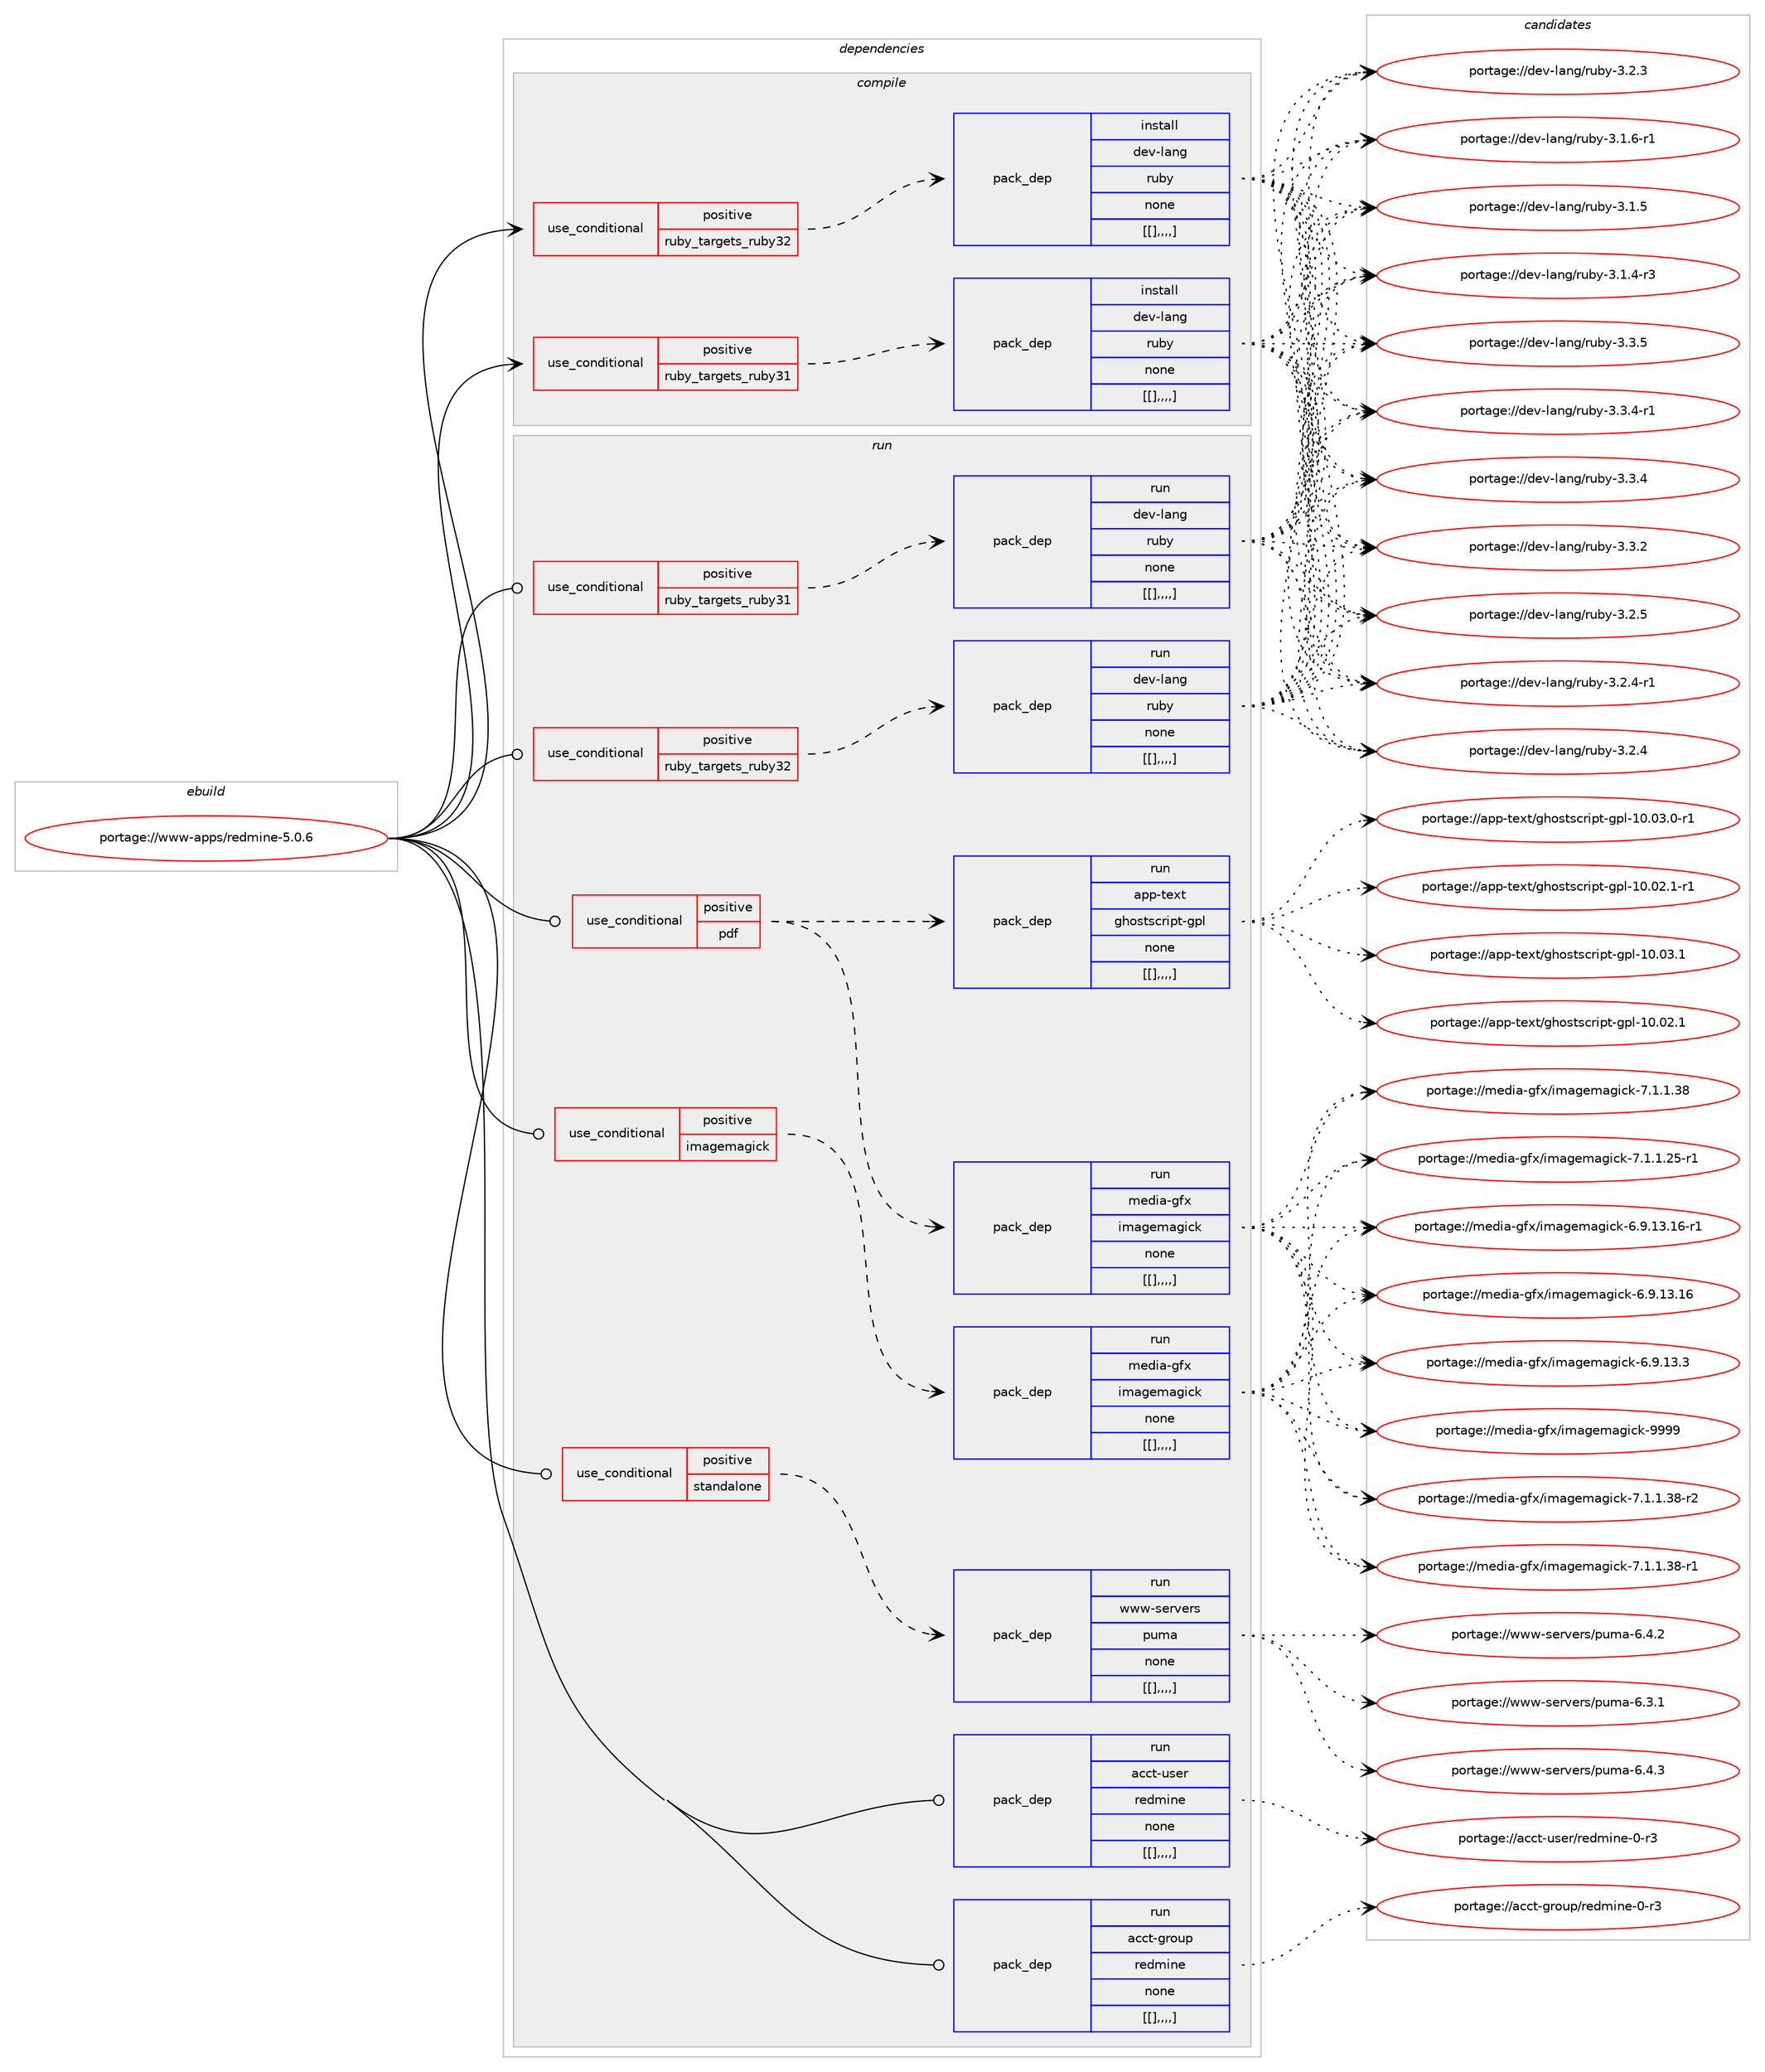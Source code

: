 digraph prolog {

# *************
# Graph options
# *************

newrank=true;
concentrate=true;
compound=true;
graph [rankdir=LR,fontname=Helvetica,fontsize=10,ranksep=1.5];#, ranksep=2.5, nodesep=0.2];
edge  [arrowhead=vee];
node  [fontname=Helvetica,fontsize=10];

# **********
# The ebuild
# **********

subgraph cluster_leftcol {
color=gray;
label=<<i>ebuild</i>>;
id [label="portage://www-apps/redmine-5.0.6", color=red, width=4, href="../www-apps/redmine-5.0.6.svg"];
}

# ****************
# The dependencies
# ****************

subgraph cluster_midcol {
color=gray;
label=<<i>dependencies</i>>;
subgraph cluster_compile {
fillcolor="#eeeeee";
style=filled;
label=<<i>compile</i>>;
subgraph cond126286 {
dependency471695 [label=<<TABLE BORDER="0" CELLBORDER="1" CELLSPACING="0" CELLPADDING="4"><TR><TD ROWSPAN="3" CELLPADDING="10">use_conditional</TD></TR><TR><TD>positive</TD></TR><TR><TD>ruby_targets_ruby31</TD></TR></TABLE>>, shape=none, color=red];
subgraph pack341863 {
dependency471731 [label=<<TABLE BORDER="0" CELLBORDER="1" CELLSPACING="0" CELLPADDING="4" WIDTH="220"><TR><TD ROWSPAN="6" CELLPADDING="30">pack_dep</TD></TR><TR><TD WIDTH="110">install</TD></TR><TR><TD>dev-lang</TD></TR><TR><TD>ruby</TD></TR><TR><TD>none</TD></TR><TR><TD>[[],,,,]</TD></TR></TABLE>>, shape=none, color=blue];
}
dependency471695:e -> dependency471731:w [weight=20,style="dashed",arrowhead="vee"];
}
id:e -> dependency471695:w [weight=20,style="solid",arrowhead="vee"];
subgraph cond126304 {
dependency471756 [label=<<TABLE BORDER="0" CELLBORDER="1" CELLSPACING="0" CELLPADDING="4"><TR><TD ROWSPAN="3" CELLPADDING="10">use_conditional</TD></TR><TR><TD>positive</TD></TR><TR><TD>ruby_targets_ruby32</TD></TR></TABLE>>, shape=none, color=red];
subgraph pack341921 {
dependency471781 [label=<<TABLE BORDER="0" CELLBORDER="1" CELLSPACING="0" CELLPADDING="4" WIDTH="220"><TR><TD ROWSPAN="6" CELLPADDING="30">pack_dep</TD></TR><TR><TD WIDTH="110">install</TD></TR><TR><TD>dev-lang</TD></TR><TR><TD>ruby</TD></TR><TR><TD>none</TD></TR><TR><TD>[[],,,,]</TD></TR></TABLE>>, shape=none, color=blue];
}
dependency471756:e -> dependency471781:w [weight=20,style="dashed",arrowhead="vee"];
}
id:e -> dependency471756:w [weight=20,style="solid",arrowhead="vee"];
}
subgraph cluster_compileandrun {
fillcolor="#eeeeee";
style=filled;
label=<<i>compile and run</i>>;
}
subgraph cluster_run {
fillcolor="#eeeeee";
style=filled;
label=<<i>run</i>>;
subgraph cond126311 {
dependency471834 [label=<<TABLE BORDER="0" CELLBORDER="1" CELLSPACING="0" CELLPADDING="4"><TR><TD ROWSPAN="3" CELLPADDING="10">use_conditional</TD></TR><TR><TD>positive</TD></TR><TR><TD>imagemagick</TD></TR></TABLE>>, shape=none, color=red];
subgraph pack341957 {
dependency471835 [label=<<TABLE BORDER="0" CELLBORDER="1" CELLSPACING="0" CELLPADDING="4" WIDTH="220"><TR><TD ROWSPAN="6" CELLPADDING="30">pack_dep</TD></TR><TR><TD WIDTH="110">run</TD></TR><TR><TD>media-gfx</TD></TR><TR><TD>imagemagick</TD></TR><TR><TD>none</TD></TR><TR><TD>[[],,,,]</TD></TR></TABLE>>, shape=none, color=blue];
}
dependency471834:e -> dependency471835:w [weight=20,style="dashed",arrowhead="vee"];
}
id:e -> dependency471834:w [weight=20,style="solid",arrowhead="odot"];
subgraph cond126327 {
dependency471875 [label=<<TABLE BORDER="0" CELLBORDER="1" CELLSPACING="0" CELLPADDING="4"><TR><TD ROWSPAN="3" CELLPADDING="10">use_conditional</TD></TR><TR><TD>positive</TD></TR><TR><TD>pdf</TD></TR></TABLE>>, shape=none, color=red];
subgraph pack342026 {
dependency471940 [label=<<TABLE BORDER="0" CELLBORDER="1" CELLSPACING="0" CELLPADDING="4" WIDTH="220"><TR><TD ROWSPAN="6" CELLPADDING="30">pack_dep</TD></TR><TR><TD WIDTH="110">run</TD></TR><TR><TD>app-text</TD></TR><TR><TD>ghostscript-gpl</TD></TR><TR><TD>none</TD></TR><TR><TD>[[],,,,]</TD></TR></TABLE>>, shape=none, color=blue];
}
dependency471875:e -> dependency471940:w [weight=20,style="dashed",arrowhead="vee"];
subgraph pack342096 {
dependency472015 [label=<<TABLE BORDER="0" CELLBORDER="1" CELLSPACING="0" CELLPADDING="4" WIDTH="220"><TR><TD ROWSPAN="6" CELLPADDING="30">pack_dep</TD></TR><TR><TD WIDTH="110">run</TD></TR><TR><TD>media-gfx</TD></TR><TR><TD>imagemagick</TD></TR><TR><TD>none</TD></TR><TR><TD>[[],,,,]</TD></TR></TABLE>>, shape=none, color=blue];
}
dependency471875:e -> dependency472015:w [weight=20,style="dashed",arrowhead="vee"];
}
id:e -> dependency471875:w [weight=20,style="solid",arrowhead="odot"];
subgraph cond126364 {
dependency472058 [label=<<TABLE BORDER="0" CELLBORDER="1" CELLSPACING="0" CELLPADDING="4"><TR><TD ROWSPAN="3" CELLPADDING="10">use_conditional</TD></TR><TR><TD>positive</TD></TR><TR><TD>ruby_targets_ruby31</TD></TR></TABLE>>, shape=none, color=red];
subgraph pack342128 {
dependency472059 [label=<<TABLE BORDER="0" CELLBORDER="1" CELLSPACING="0" CELLPADDING="4" WIDTH="220"><TR><TD ROWSPAN="6" CELLPADDING="30">pack_dep</TD></TR><TR><TD WIDTH="110">run</TD></TR><TR><TD>dev-lang</TD></TR><TR><TD>ruby</TD></TR><TR><TD>none</TD></TR><TR><TD>[[],,,,]</TD></TR></TABLE>>, shape=none, color=blue];
}
dependency472058:e -> dependency472059:w [weight=20,style="dashed",arrowhead="vee"];
}
id:e -> dependency472058:w [weight=20,style="solid",arrowhead="odot"];
subgraph cond126365 {
dependency472066 [label=<<TABLE BORDER="0" CELLBORDER="1" CELLSPACING="0" CELLPADDING="4"><TR><TD ROWSPAN="3" CELLPADDING="10">use_conditional</TD></TR><TR><TD>positive</TD></TR><TR><TD>ruby_targets_ruby32</TD></TR></TABLE>>, shape=none, color=red];
subgraph pack342134 {
dependency472106 [label=<<TABLE BORDER="0" CELLBORDER="1" CELLSPACING="0" CELLPADDING="4" WIDTH="220"><TR><TD ROWSPAN="6" CELLPADDING="30">pack_dep</TD></TR><TR><TD WIDTH="110">run</TD></TR><TR><TD>dev-lang</TD></TR><TR><TD>ruby</TD></TR><TR><TD>none</TD></TR><TR><TD>[[],,,,]</TD></TR></TABLE>>, shape=none, color=blue];
}
dependency472066:e -> dependency472106:w [weight=20,style="dashed",arrowhead="vee"];
}
id:e -> dependency472066:w [weight=20,style="solid",arrowhead="odot"];
subgraph cond126404 {
dependency472246 [label=<<TABLE BORDER="0" CELLBORDER="1" CELLSPACING="0" CELLPADDING="4"><TR><TD ROWSPAN="3" CELLPADDING="10">use_conditional</TD></TR><TR><TD>positive</TD></TR><TR><TD>standalone</TD></TR></TABLE>>, shape=none, color=red];
subgraph pack342273 {
dependency472283 [label=<<TABLE BORDER="0" CELLBORDER="1" CELLSPACING="0" CELLPADDING="4" WIDTH="220"><TR><TD ROWSPAN="6" CELLPADDING="30">pack_dep</TD></TR><TR><TD WIDTH="110">run</TD></TR><TR><TD>www-servers</TD></TR><TR><TD>puma</TD></TR><TR><TD>none</TD></TR><TR><TD>[[],,,,]</TD></TR></TABLE>>, shape=none, color=blue];
}
dependency472246:e -> dependency472283:w [weight=20,style="dashed",arrowhead="vee"];
}
id:e -> dependency472246:w [weight=20,style="solid",arrowhead="odot"];
subgraph pack342296 {
dependency472290 [label=<<TABLE BORDER="0" CELLBORDER="1" CELLSPACING="0" CELLPADDING="4" WIDTH="220"><TR><TD ROWSPAN="6" CELLPADDING="30">pack_dep</TD></TR><TR><TD WIDTH="110">run</TD></TR><TR><TD>acct-group</TD></TR><TR><TD>redmine</TD></TR><TR><TD>none</TD></TR><TR><TD>[[],,,,]</TD></TR></TABLE>>, shape=none, color=blue];
}
id:e -> dependency472290:w [weight=20,style="solid",arrowhead="odot"];
subgraph pack342335 {
dependency472375 [label=<<TABLE BORDER="0" CELLBORDER="1" CELLSPACING="0" CELLPADDING="4" WIDTH="220"><TR><TD ROWSPAN="6" CELLPADDING="30">pack_dep</TD></TR><TR><TD WIDTH="110">run</TD></TR><TR><TD>acct-user</TD></TR><TR><TD>redmine</TD></TR><TR><TD>none</TD></TR><TR><TD>[[],,,,]</TD></TR></TABLE>>, shape=none, color=blue];
}
id:e -> dependency472375:w [weight=20,style="solid",arrowhead="odot"];
}
}

# **************
# The candidates
# **************

subgraph cluster_choices {
rank=same;
color=gray;
label=<<i>candidates</i>>;

subgraph choice341880 {
color=black;
nodesep=1;
choice10010111845108971101034711411798121455146514653 [label="portage://dev-lang/ruby-3.3.5", color=red, width=4,href="../dev-lang/ruby-3.3.5.svg"];
choice100101118451089711010347114117981214551465146524511449 [label="portage://dev-lang/ruby-3.3.4-r1", color=red, width=4,href="../dev-lang/ruby-3.3.4-r1.svg"];
choice10010111845108971101034711411798121455146514652 [label="portage://dev-lang/ruby-3.3.4", color=red, width=4,href="../dev-lang/ruby-3.3.4.svg"];
choice10010111845108971101034711411798121455146514650 [label="portage://dev-lang/ruby-3.3.2", color=red, width=4,href="../dev-lang/ruby-3.3.2.svg"];
choice10010111845108971101034711411798121455146504653 [label="portage://dev-lang/ruby-3.2.5", color=red, width=4,href="../dev-lang/ruby-3.2.5.svg"];
choice100101118451089711010347114117981214551465046524511449 [label="portage://dev-lang/ruby-3.2.4-r1", color=red, width=4,href="../dev-lang/ruby-3.2.4-r1.svg"];
choice10010111845108971101034711411798121455146504652 [label="portage://dev-lang/ruby-3.2.4", color=red, width=4,href="../dev-lang/ruby-3.2.4.svg"];
choice10010111845108971101034711411798121455146504651 [label="portage://dev-lang/ruby-3.2.3", color=red, width=4,href="../dev-lang/ruby-3.2.3.svg"];
choice100101118451089711010347114117981214551464946544511449 [label="portage://dev-lang/ruby-3.1.6-r1", color=red, width=4,href="../dev-lang/ruby-3.1.6-r1.svg"];
choice10010111845108971101034711411798121455146494653 [label="portage://dev-lang/ruby-3.1.5", color=red, width=4,href="../dev-lang/ruby-3.1.5.svg"];
choice100101118451089711010347114117981214551464946524511451 [label="portage://dev-lang/ruby-3.1.4-r3", color=red, width=4,href="../dev-lang/ruby-3.1.4-r3.svg"];
dependency471731:e -> choice10010111845108971101034711411798121455146514653:w [style=dotted,weight="100"];
dependency471731:e -> choice100101118451089711010347114117981214551465146524511449:w [style=dotted,weight="100"];
dependency471731:e -> choice10010111845108971101034711411798121455146514652:w [style=dotted,weight="100"];
dependency471731:e -> choice10010111845108971101034711411798121455146514650:w [style=dotted,weight="100"];
dependency471731:e -> choice10010111845108971101034711411798121455146504653:w [style=dotted,weight="100"];
dependency471731:e -> choice100101118451089711010347114117981214551465046524511449:w [style=dotted,weight="100"];
dependency471731:e -> choice10010111845108971101034711411798121455146504652:w [style=dotted,weight="100"];
dependency471731:e -> choice10010111845108971101034711411798121455146504651:w [style=dotted,weight="100"];
dependency471731:e -> choice100101118451089711010347114117981214551464946544511449:w [style=dotted,weight="100"];
dependency471731:e -> choice10010111845108971101034711411798121455146494653:w [style=dotted,weight="100"];
dependency471731:e -> choice100101118451089711010347114117981214551464946524511451:w [style=dotted,weight="100"];
}
subgraph choice341887 {
color=black;
nodesep=1;
choice10010111845108971101034711411798121455146514653 [label="portage://dev-lang/ruby-3.3.5", color=red, width=4,href="../dev-lang/ruby-3.3.5.svg"];
choice100101118451089711010347114117981214551465146524511449 [label="portage://dev-lang/ruby-3.3.4-r1", color=red, width=4,href="../dev-lang/ruby-3.3.4-r1.svg"];
choice10010111845108971101034711411798121455146514652 [label="portage://dev-lang/ruby-3.3.4", color=red, width=4,href="../dev-lang/ruby-3.3.4.svg"];
choice10010111845108971101034711411798121455146514650 [label="portage://dev-lang/ruby-3.3.2", color=red, width=4,href="../dev-lang/ruby-3.3.2.svg"];
choice10010111845108971101034711411798121455146504653 [label="portage://dev-lang/ruby-3.2.5", color=red, width=4,href="../dev-lang/ruby-3.2.5.svg"];
choice100101118451089711010347114117981214551465046524511449 [label="portage://dev-lang/ruby-3.2.4-r1", color=red, width=4,href="../dev-lang/ruby-3.2.4-r1.svg"];
choice10010111845108971101034711411798121455146504652 [label="portage://dev-lang/ruby-3.2.4", color=red, width=4,href="../dev-lang/ruby-3.2.4.svg"];
choice10010111845108971101034711411798121455146504651 [label="portage://dev-lang/ruby-3.2.3", color=red, width=4,href="../dev-lang/ruby-3.2.3.svg"];
choice100101118451089711010347114117981214551464946544511449 [label="portage://dev-lang/ruby-3.1.6-r1", color=red, width=4,href="../dev-lang/ruby-3.1.6-r1.svg"];
choice10010111845108971101034711411798121455146494653 [label="portage://dev-lang/ruby-3.1.5", color=red, width=4,href="../dev-lang/ruby-3.1.5.svg"];
choice100101118451089711010347114117981214551464946524511451 [label="portage://dev-lang/ruby-3.1.4-r3", color=red, width=4,href="../dev-lang/ruby-3.1.4-r3.svg"];
dependency471781:e -> choice10010111845108971101034711411798121455146514653:w [style=dotted,weight="100"];
dependency471781:e -> choice100101118451089711010347114117981214551465146524511449:w [style=dotted,weight="100"];
dependency471781:e -> choice10010111845108971101034711411798121455146514652:w [style=dotted,weight="100"];
dependency471781:e -> choice10010111845108971101034711411798121455146514650:w [style=dotted,weight="100"];
dependency471781:e -> choice10010111845108971101034711411798121455146504653:w [style=dotted,weight="100"];
dependency471781:e -> choice100101118451089711010347114117981214551465046524511449:w [style=dotted,weight="100"];
dependency471781:e -> choice10010111845108971101034711411798121455146504652:w [style=dotted,weight="100"];
dependency471781:e -> choice10010111845108971101034711411798121455146504651:w [style=dotted,weight="100"];
dependency471781:e -> choice100101118451089711010347114117981214551464946544511449:w [style=dotted,weight="100"];
dependency471781:e -> choice10010111845108971101034711411798121455146494653:w [style=dotted,weight="100"];
dependency471781:e -> choice100101118451089711010347114117981214551464946524511451:w [style=dotted,weight="100"];
}
subgraph choice341902 {
color=black;
nodesep=1;
choice1091011001059745103102120471051099710310110997103105991074557575757 [label="portage://media-gfx/imagemagick-9999", color=red, width=4,href="../media-gfx/imagemagick-9999.svg"];
choice1091011001059745103102120471051099710310110997103105991074555464946494651564511450 [label="portage://media-gfx/imagemagick-7.1.1.38-r2", color=red, width=4,href="../media-gfx/imagemagick-7.1.1.38-r2.svg"];
choice1091011001059745103102120471051099710310110997103105991074555464946494651564511449 [label="portage://media-gfx/imagemagick-7.1.1.38-r1", color=red, width=4,href="../media-gfx/imagemagick-7.1.1.38-r1.svg"];
choice109101100105974510310212047105109971031011099710310599107455546494649465156 [label="portage://media-gfx/imagemagick-7.1.1.38", color=red, width=4,href="../media-gfx/imagemagick-7.1.1.38.svg"];
choice1091011001059745103102120471051099710310110997103105991074555464946494650534511449 [label="portage://media-gfx/imagemagick-7.1.1.25-r1", color=red, width=4,href="../media-gfx/imagemagick-7.1.1.25-r1.svg"];
choice109101100105974510310212047105109971031011099710310599107455446574649514649544511449 [label="portage://media-gfx/imagemagick-6.9.13.16-r1", color=red, width=4,href="../media-gfx/imagemagick-6.9.13.16-r1.svg"];
choice10910110010597451031021204710510997103101109971031059910745544657464951464954 [label="portage://media-gfx/imagemagick-6.9.13.16", color=red, width=4,href="../media-gfx/imagemagick-6.9.13.16.svg"];
choice109101100105974510310212047105109971031011099710310599107455446574649514651 [label="portage://media-gfx/imagemagick-6.9.13.3", color=red, width=4,href="../media-gfx/imagemagick-6.9.13.3.svg"];
dependency471835:e -> choice1091011001059745103102120471051099710310110997103105991074557575757:w [style=dotted,weight="100"];
dependency471835:e -> choice1091011001059745103102120471051099710310110997103105991074555464946494651564511450:w [style=dotted,weight="100"];
dependency471835:e -> choice1091011001059745103102120471051099710310110997103105991074555464946494651564511449:w [style=dotted,weight="100"];
dependency471835:e -> choice109101100105974510310212047105109971031011099710310599107455546494649465156:w [style=dotted,weight="100"];
dependency471835:e -> choice1091011001059745103102120471051099710310110997103105991074555464946494650534511449:w [style=dotted,weight="100"];
dependency471835:e -> choice109101100105974510310212047105109971031011099710310599107455446574649514649544511449:w [style=dotted,weight="100"];
dependency471835:e -> choice10910110010597451031021204710510997103101109971031059910745544657464951464954:w [style=dotted,weight="100"];
dependency471835:e -> choice109101100105974510310212047105109971031011099710310599107455446574649514651:w [style=dotted,weight="100"];
}
subgraph choice341908 {
color=black;
nodesep=1;
choice97112112451161011201164710310411111511611599114105112116451031121084549484648514649 [label="portage://app-text/ghostscript-gpl-10.03.1", color=red, width=4,href="../app-text/ghostscript-gpl-10.03.1.svg"];
choice971121124511610112011647103104111115116115991141051121164510311210845494846485146484511449 [label="portage://app-text/ghostscript-gpl-10.03.0-r1", color=red, width=4,href="../app-text/ghostscript-gpl-10.03.0-r1.svg"];
choice971121124511610112011647103104111115116115991141051121164510311210845494846485046494511449 [label="portage://app-text/ghostscript-gpl-10.02.1-r1", color=red, width=4,href="../app-text/ghostscript-gpl-10.02.1-r1.svg"];
choice97112112451161011201164710310411111511611599114105112116451031121084549484648504649 [label="portage://app-text/ghostscript-gpl-10.02.1", color=red, width=4,href="../app-text/ghostscript-gpl-10.02.1.svg"];
dependency471940:e -> choice97112112451161011201164710310411111511611599114105112116451031121084549484648514649:w [style=dotted,weight="100"];
dependency471940:e -> choice971121124511610112011647103104111115116115991141051121164510311210845494846485146484511449:w [style=dotted,weight="100"];
dependency471940:e -> choice971121124511610112011647103104111115116115991141051121164510311210845494846485046494511449:w [style=dotted,weight="100"];
dependency471940:e -> choice97112112451161011201164710310411111511611599114105112116451031121084549484648504649:w [style=dotted,weight="100"];
}
subgraph choice341922 {
color=black;
nodesep=1;
choice1091011001059745103102120471051099710310110997103105991074557575757 [label="portage://media-gfx/imagemagick-9999", color=red, width=4,href="../media-gfx/imagemagick-9999.svg"];
choice1091011001059745103102120471051099710310110997103105991074555464946494651564511450 [label="portage://media-gfx/imagemagick-7.1.1.38-r2", color=red, width=4,href="../media-gfx/imagemagick-7.1.1.38-r2.svg"];
choice1091011001059745103102120471051099710310110997103105991074555464946494651564511449 [label="portage://media-gfx/imagemagick-7.1.1.38-r1", color=red, width=4,href="../media-gfx/imagemagick-7.1.1.38-r1.svg"];
choice109101100105974510310212047105109971031011099710310599107455546494649465156 [label="portage://media-gfx/imagemagick-7.1.1.38", color=red, width=4,href="../media-gfx/imagemagick-7.1.1.38.svg"];
choice1091011001059745103102120471051099710310110997103105991074555464946494650534511449 [label="portage://media-gfx/imagemagick-7.1.1.25-r1", color=red, width=4,href="../media-gfx/imagemagick-7.1.1.25-r1.svg"];
choice109101100105974510310212047105109971031011099710310599107455446574649514649544511449 [label="portage://media-gfx/imagemagick-6.9.13.16-r1", color=red, width=4,href="../media-gfx/imagemagick-6.9.13.16-r1.svg"];
choice10910110010597451031021204710510997103101109971031059910745544657464951464954 [label="portage://media-gfx/imagemagick-6.9.13.16", color=red, width=4,href="../media-gfx/imagemagick-6.9.13.16.svg"];
choice109101100105974510310212047105109971031011099710310599107455446574649514651 [label="portage://media-gfx/imagemagick-6.9.13.3", color=red, width=4,href="../media-gfx/imagemagick-6.9.13.3.svg"];
dependency472015:e -> choice1091011001059745103102120471051099710310110997103105991074557575757:w [style=dotted,weight="100"];
dependency472015:e -> choice1091011001059745103102120471051099710310110997103105991074555464946494651564511450:w [style=dotted,weight="100"];
dependency472015:e -> choice1091011001059745103102120471051099710310110997103105991074555464946494651564511449:w [style=dotted,weight="100"];
dependency472015:e -> choice109101100105974510310212047105109971031011099710310599107455546494649465156:w [style=dotted,weight="100"];
dependency472015:e -> choice1091011001059745103102120471051099710310110997103105991074555464946494650534511449:w [style=dotted,weight="100"];
dependency472015:e -> choice109101100105974510310212047105109971031011099710310599107455446574649514649544511449:w [style=dotted,weight="100"];
dependency472015:e -> choice10910110010597451031021204710510997103101109971031059910745544657464951464954:w [style=dotted,weight="100"];
dependency472015:e -> choice109101100105974510310212047105109971031011099710310599107455446574649514651:w [style=dotted,weight="100"];
}
subgraph choice341944 {
color=black;
nodesep=1;
choice10010111845108971101034711411798121455146514653 [label="portage://dev-lang/ruby-3.3.5", color=red, width=4,href="../dev-lang/ruby-3.3.5.svg"];
choice100101118451089711010347114117981214551465146524511449 [label="portage://dev-lang/ruby-3.3.4-r1", color=red, width=4,href="../dev-lang/ruby-3.3.4-r1.svg"];
choice10010111845108971101034711411798121455146514652 [label="portage://dev-lang/ruby-3.3.4", color=red, width=4,href="../dev-lang/ruby-3.3.4.svg"];
choice10010111845108971101034711411798121455146514650 [label="portage://dev-lang/ruby-3.3.2", color=red, width=4,href="../dev-lang/ruby-3.3.2.svg"];
choice10010111845108971101034711411798121455146504653 [label="portage://dev-lang/ruby-3.2.5", color=red, width=4,href="../dev-lang/ruby-3.2.5.svg"];
choice100101118451089711010347114117981214551465046524511449 [label="portage://dev-lang/ruby-3.2.4-r1", color=red, width=4,href="../dev-lang/ruby-3.2.4-r1.svg"];
choice10010111845108971101034711411798121455146504652 [label="portage://dev-lang/ruby-3.2.4", color=red, width=4,href="../dev-lang/ruby-3.2.4.svg"];
choice10010111845108971101034711411798121455146504651 [label="portage://dev-lang/ruby-3.2.3", color=red, width=4,href="../dev-lang/ruby-3.2.3.svg"];
choice100101118451089711010347114117981214551464946544511449 [label="portage://dev-lang/ruby-3.1.6-r1", color=red, width=4,href="../dev-lang/ruby-3.1.6-r1.svg"];
choice10010111845108971101034711411798121455146494653 [label="portage://dev-lang/ruby-3.1.5", color=red, width=4,href="../dev-lang/ruby-3.1.5.svg"];
choice100101118451089711010347114117981214551464946524511451 [label="portage://dev-lang/ruby-3.1.4-r3", color=red, width=4,href="../dev-lang/ruby-3.1.4-r3.svg"];
dependency472059:e -> choice10010111845108971101034711411798121455146514653:w [style=dotted,weight="100"];
dependency472059:e -> choice100101118451089711010347114117981214551465146524511449:w [style=dotted,weight="100"];
dependency472059:e -> choice10010111845108971101034711411798121455146514652:w [style=dotted,weight="100"];
dependency472059:e -> choice10010111845108971101034711411798121455146514650:w [style=dotted,weight="100"];
dependency472059:e -> choice10010111845108971101034711411798121455146504653:w [style=dotted,weight="100"];
dependency472059:e -> choice100101118451089711010347114117981214551465046524511449:w [style=dotted,weight="100"];
dependency472059:e -> choice10010111845108971101034711411798121455146504652:w [style=dotted,weight="100"];
dependency472059:e -> choice10010111845108971101034711411798121455146504651:w [style=dotted,weight="100"];
dependency472059:e -> choice100101118451089711010347114117981214551464946544511449:w [style=dotted,weight="100"];
dependency472059:e -> choice10010111845108971101034711411798121455146494653:w [style=dotted,weight="100"];
dependency472059:e -> choice100101118451089711010347114117981214551464946524511451:w [style=dotted,weight="100"];
}
subgraph choice341957 {
color=black;
nodesep=1;
choice10010111845108971101034711411798121455146514653 [label="portage://dev-lang/ruby-3.3.5", color=red, width=4,href="../dev-lang/ruby-3.3.5.svg"];
choice100101118451089711010347114117981214551465146524511449 [label="portage://dev-lang/ruby-3.3.4-r1", color=red, width=4,href="../dev-lang/ruby-3.3.4-r1.svg"];
choice10010111845108971101034711411798121455146514652 [label="portage://dev-lang/ruby-3.3.4", color=red, width=4,href="../dev-lang/ruby-3.3.4.svg"];
choice10010111845108971101034711411798121455146514650 [label="portage://dev-lang/ruby-3.3.2", color=red, width=4,href="../dev-lang/ruby-3.3.2.svg"];
choice10010111845108971101034711411798121455146504653 [label="portage://dev-lang/ruby-3.2.5", color=red, width=4,href="../dev-lang/ruby-3.2.5.svg"];
choice100101118451089711010347114117981214551465046524511449 [label="portage://dev-lang/ruby-3.2.4-r1", color=red, width=4,href="../dev-lang/ruby-3.2.4-r1.svg"];
choice10010111845108971101034711411798121455146504652 [label="portage://dev-lang/ruby-3.2.4", color=red, width=4,href="../dev-lang/ruby-3.2.4.svg"];
choice10010111845108971101034711411798121455146504651 [label="portage://dev-lang/ruby-3.2.3", color=red, width=4,href="../dev-lang/ruby-3.2.3.svg"];
choice100101118451089711010347114117981214551464946544511449 [label="portage://dev-lang/ruby-3.1.6-r1", color=red, width=4,href="../dev-lang/ruby-3.1.6-r1.svg"];
choice10010111845108971101034711411798121455146494653 [label="portage://dev-lang/ruby-3.1.5", color=red, width=4,href="../dev-lang/ruby-3.1.5.svg"];
choice100101118451089711010347114117981214551464946524511451 [label="portage://dev-lang/ruby-3.1.4-r3", color=red, width=4,href="../dev-lang/ruby-3.1.4-r3.svg"];
dependency472106:e -> choice10010111845108971101034711411798121455146514653:w [style=dotted,weight="100"];
dependency472106:e -> choice100101118451089711010347114117981214551465146524511449:w [style=dotted,weight="100"];
dependency472106:e -> choice10010111845108971101034711411798121455146514652:w [style=dotted,weight="100"];
dependency472106:e -> choice10010111845108971101034711411798121455146514650:w [style=dotted,weight="100"];
dependency472106:e -> choice10010111845108971101034711411798121455146504653:w [style=dotted,weight="100"];
dependency472106:e -> choice100101118451089711010347114117981214551465046524511449:w [style=dotted,weight="100"];
dependency472106:e -> choice10010111845108971101034711411798121455146504652:w [style=dotted,weight="100"];
dependency472106:e -> choice10010111845108971101034711411798121455146504651:w [style=dotted,weight="100"];
dependency472106:e -> choice100101118451089711010347114117981214551464946544511449:w [style=dotted,weight="100"];
dependency472106:e -> choice10010111845108971101034711411798121455146494653:w [style=dotted,weight="100"];
dependency472106:e -> choice100101118451089711010347114117981214551464946524511451:w [style=dotted,weight="100"];
}
subgraph choice341968 {
color=black;
nodesep=1;
choice119119119451151011141181011141154711211710997455446524651 [label="portage://www-servers/puma-6.4.3", color=red, width=4,href="../www-servers/puma-6.4.3.svg"];
choice119119119451151011141181011141154711211710997455446524650 [label="portage://www-servers/puma-6.4.2", color=red, width=4,href="../www-servers/puma-6.4.2.svg"];
choice119119119451151011141181011141154711211710997455446514649 [label="portage://www-servers/puma-6.3.1", color=red, width=4,href="../www-servers/puma-6.3.1.svg"];
dependency472283:e -> choice119119119451151011141181011141154711211710997455446524651:w [style=dotted,weight="100"];
dependency472283:e -> choice119119119451151011141181011141154711211710997455446524650:w [style=dotted,weight="100"];
dependency472283:e -> choice119119119451151011141181011141154711211710997455446514649:w [style=dotted,weight="100"];
}
subgraph choice341969 {
color=black;
nodesep=1;
choice979999116451031141111171124711410110010910511010145484511451 [label="portage://acct-group/redmine-0-r3", color=red, width=4,href="../acct-group/redmine-0-r3.svg"];
dependency472290:e -> choice979999116451031141111171124711410110010910511010145484511451:w [style=dotted,weight="100"];
}
subgraph choice341991 {
color=black;
nodesep=1;
choice979999116451171151011144711410110010910511010145484511451 [label="portage://acct-user/redmine-0-r3", color=red, width=4,href="../acct-user/redmine-0-r3.svg"];
dependency472375:e -> choice979999116451171151011144711410110010910511010145484511451:w [style=dotted,weight="100"];
}
}

}
